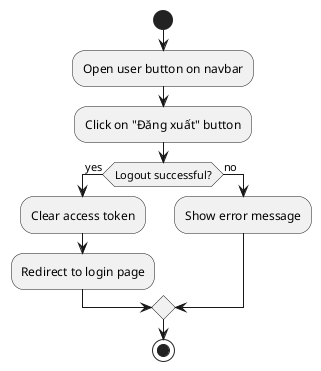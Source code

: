 @startuml
start
:Open user button on navbar;
:Click on "Đăng xuất" button;
if (Logout successful?) then (yes)
    :Clear access token;
    :Redirect to login page;
else (no)
    :Show error message;
endif
stop
@enduml
